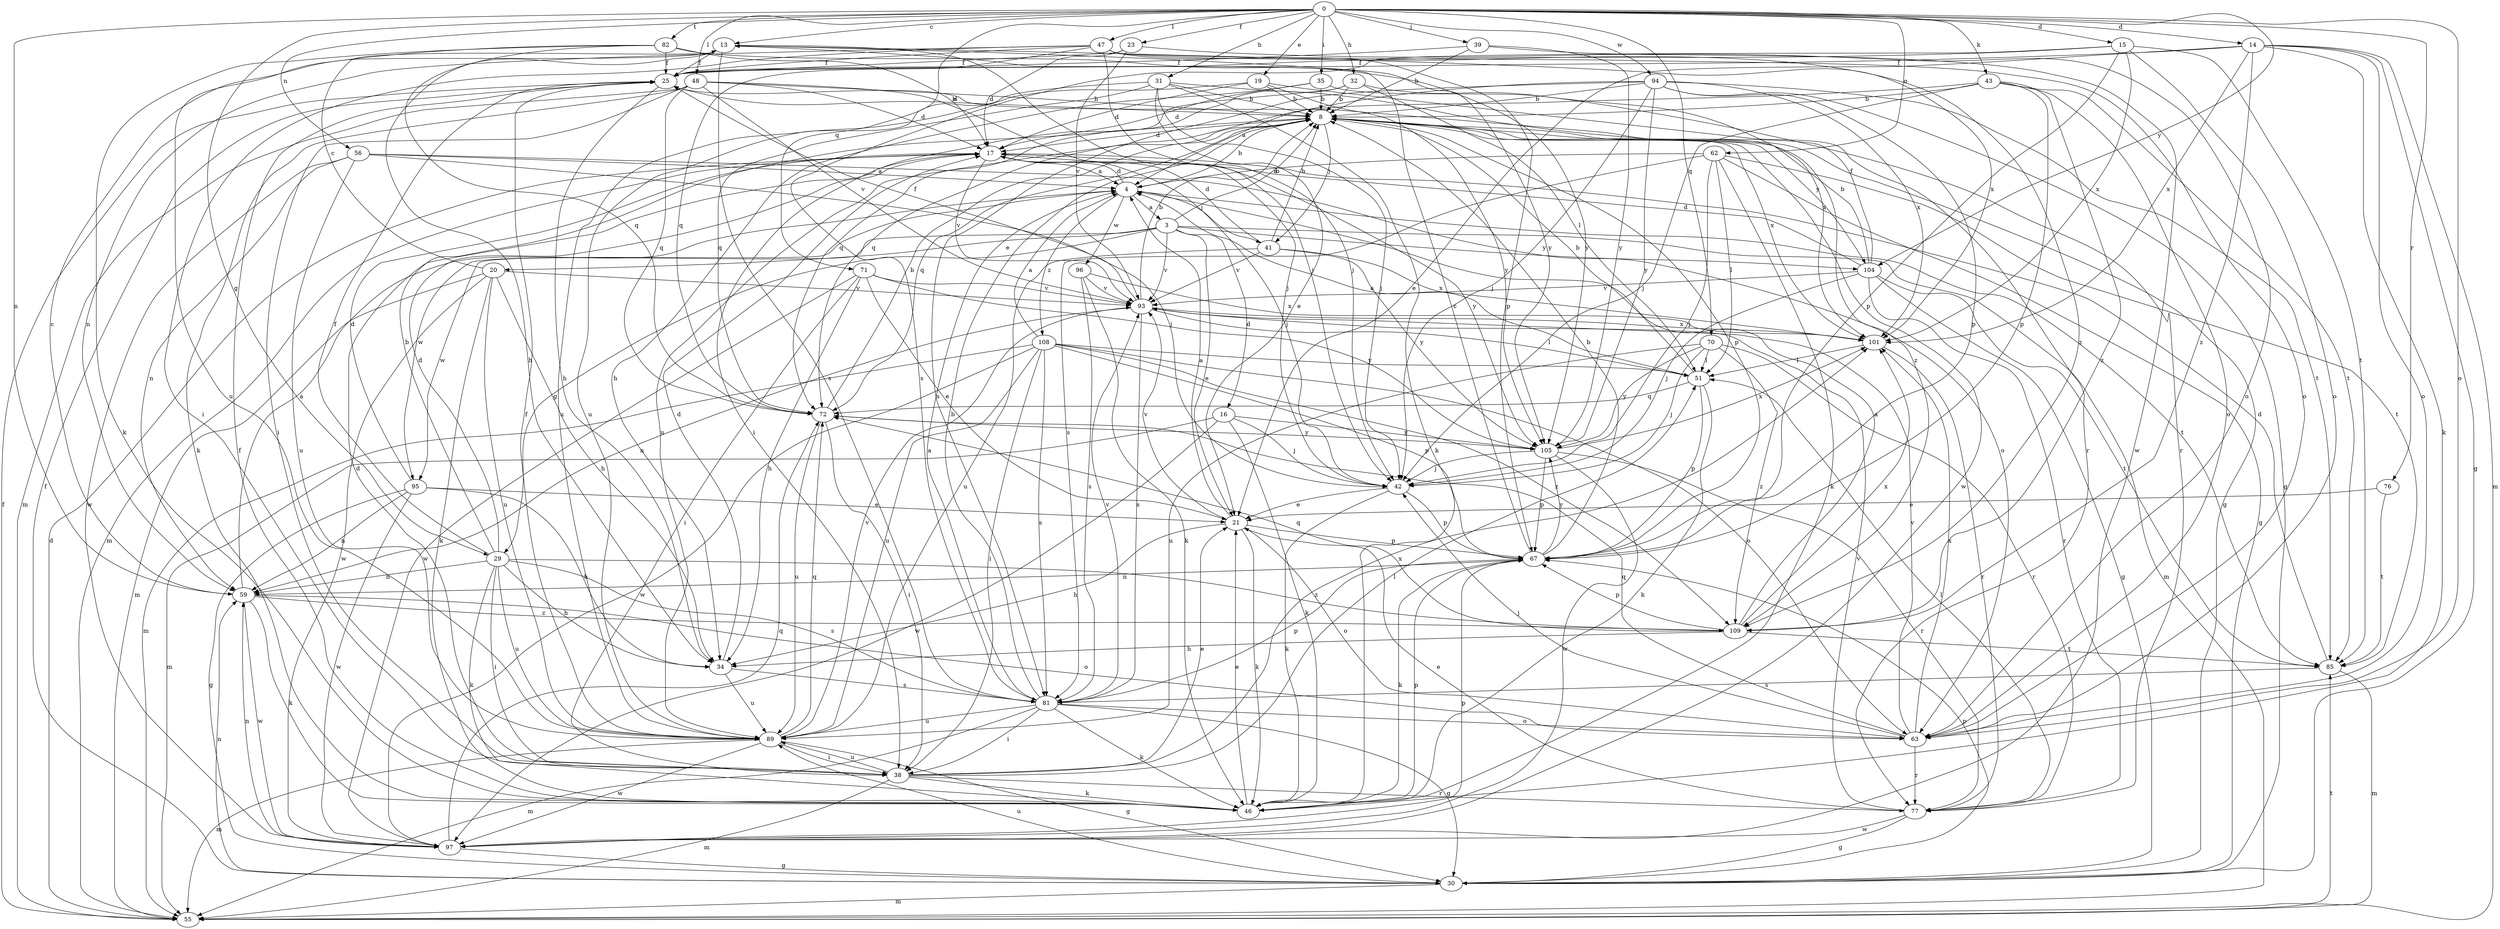 strict digraph  {
0;
3;
4;
8;
13;
14;
15;
16;
17;
19;
20;
21;
23;
25;
29;
30;
31;
32;
34;
35;
38;
39;
41;
42;
43;
46;
47;
48;
51;
55;
56;
59;
62;
63;
67;
70;
71;
72;
76;
77;
81;
82;
85;
89;
93;
94;
95;
96;
97;
101;
104;
105;
108;
109;
0 -> 13  [label=c];
0 -> 14  [label=d];
0 -> 15  [label=d];
0 -> 19  [label=e];
0 -> 23  [label=f];
0 -> 29  [label=g];
0 -> 31  [label=h];
0 -> 32  [label=h];
0 -> 35  [label=i];
0 -> 39  [label=j];
0 -> 43  [label=k];
0 -> 47  [label=l];
0 -> 48  [label=l];
0 -> 56  [label=n];
0 -> 59  [label=n];
0 -> 62  [label=o];
0 -> 63  [label=o];
0 -> 70  [label=q];
0 -> 71  [label=q];
0 -> 76  [label=r];
0 -> 82  [label=t];
0 -> 94  [label=w];
0 -> 104  [label=y];
3 -> 8  [label=b];
3 -> 16  [label=d];
3 -> 20  [label=e];
3 -> 21  [label=e];
3 -> 29  [label=g];
3 -> 55  [label=m];
3 -> 93  [label=v];
3 -> 95  [label=w];
3 -> 104  [label=y];
4 -> 3  [label=a];
4 -> 8  [label=b];
4 -> 17  [label=d];
4 -> 41  [label=j];
4 -> 85  [label=t];
4 -> 95  [label=w];
4 -> 96  [label=w];
4 -> 108  [label=z];
8 -> 17  [label=d];
8 -> 30  [label=g];
8 -> 41  [label=j];
8 -> 67  [label=p];
8 -> 72  [label=q];
8 -> 89  [label=u];
8 -> 97  [label=w];
8 -> 101  [label=x];
8 -> 104  [label=y];
13 -> 25  [label=f];
13 -> 34  [label=h];
13 -> 42  [label=j];
13 -> 81  [label=s];
13 -> 101  [label=x];
13 -> 105  [label=y];
14 -> 21  [label=e];
14 -> 25  [label=f];
14 -> 30  [label=g];
14 -> 46  [label=k];
14 -> 55  [label=m];
14 -> 63  [label=o];
14 -> 101  [label=x];
14 -> 109  [label=z];
15 -> 25  [label=f];
15 -> 63  [label=o];
15 -> 67  [label=p];
15 -> 81  [label=s];
15 -> 85  [label=t];
15 -> 101  [label=x];
16 -> 42  [label=j];
16 -> 46  [label=k];
16 -> 55  [label=m];
16 -> 97  [label=w];
16 -> 105  [label=y];
17 -> 4  [label=a];
17 -> 42  [label=j];
17 -> 55  [label=m];
17 -> 93  [label=v];
17 -> 105  [label=y];
19 -> 8  [label=b];
19 -> 17  [label=d];
19 -> 77  [label=r];
19 -> 89  [label=u];
19 -> 105  [label=y];
20 -> 13  [label=c];
20 -> 34  [label=h];
20 -> 46  [label=k];
20 -> 55  [label=m];
20 -> 89  [label=u];
20 -> 93  [label=v];
20 -> 97  [label=w];
21 -> 4  [label=a];
21 -> 34  [label=h];
21 -> 46  [label=k];
21 -> 63  [label=o];
21 -> 67  [label=p];
21 -> 93  [label=v];
23 -> 17  [label=d];
23 -> 25  [label=f];
23 -> 63  [label=o];
23 -> 93  [label=v];
25 -> 8  [label=b];
25 -> 34  [label=h];
29 -> 8  [label=b];
29 -> 17  [label=d];
29 -> 25  [label=f];
29 -> 34  [label=h];
29 -> 38  [label=i];
29 -> 46  [label=k];
29 -> 59  [label=n];
29 -> 81  [label=s];
29 -> 89  [label=u];
29 -> 109  [label=z];
30 -> 25  [label=f];
30 -> 55  [label=m];
30 -> 59  [label=n];
30 -> 67  [label=p];
30 -> 89  [label=u];
31 -> 8  [label=b];
31 -> 21  [label=e];
31 -> 42  [label=j];
31 -> 46  [label=k];
31 -> 72  [label=q];
31 -> 89  [label=u];
31 -> 109  [label=z];
32 -> 8  [label=b];
32 -> 38  [label=i];
32 -> 51  [label=l];
32 -> 72  [label=q];
32 -> 101  [label=x];
34 -> 17  [label=d];
34 -> 81  [label=s];
34 -> 89  [label=u];
35 -> 8  [label=b];
35 -> 17  [label=d];
35 -> 34  [label=h];
35 -> 77  [label=r];
38 -> 17  [label=d];
38 -> 21  [label=e];
38 -> 46  [label=k];
38 -> 51  [label=l];
38 -> 55  [label=m];
38 -> 77  [label=r];
38 -> 89  [label=u];
38 -> 101  [label=x];
39 -> 8  [label=b];
39 -> 25  [label=f];
39 -> 97  [label=w];
39 -> 105  [label=y];
41 -> 8  [label=b];
41 -> 17  [label=d];
41 -> 89  [label=u];
41 -> 93  [label=v];
41 -> 101  [label=x];
41 -> 105  [label=y];
42 -> 21  [label=e];
42 -> 46  [label=k];
42 -> 67  [label=p];
43 -> 8  [label=b];
43 -> 42  [label=j];
43 -> 63  [label=o];
43 -> 67  [label=p];
43 -> 72  [label=q];
43 -> 85  [label=t];
43 -> 109  [label=z];
46 -> 21  [label=e];
46 -> 25  [label=f];
46 -> 67  [label=p];
47 -> 25  [label=f];
47 -> 38  [label=i];
47 -> 42  [label=j];
47 -> 59  [label=n];
47 -> 63  [label=o];
47 -> 67  [label=p];
47 -> 72  [label=q];
47 -> 109  [label=z];
48 -> 8  [label=b];
48 -> 17  [label=d];
48 -> 38  [label=i];
48 -> 42  [label=j];
48 -> 46  [label=k];
48 -> 55  [label=m];
48 -> 72  [label=q];
48 -> 93  [label=v];
51 -> 4  [label=a];
51 -> 8  [label=b];
51 -> 46  [label=k];
51 -> 67  [label=p];
51 -> 72  [label=q];
55 -> 17  [label=d];
55 -> 25  [label=f];
55 -> 85  [label=t];
56 -> 4  [label=a];
56 -> 42  [label=j];
56 -> 59  [label=n];
56 -> 63  [label=o];
56 -> 89  [label=u];
56 -> 97  [label=w];
59 -> 4  [label=a];
59 -> 13  [label=c];
59 -> 46  [label=k];
59 -> 63  [label=o];
59 -> 97  [label=w];
59 -> 109  [label=z];
62 -> 4  [label=a];
62 -> 30  [label=g];
62 -> 42  [label=j];
62 -> 46  [label=k];
62 -> 51  [label=l];
62 -> 81  [label=s];
62 -> 85  [label=t];
63 -> 42  [label=j];
63 -> 72  [label=q];
63 -> 77  [label=r];
63 -> 93  [label=v];
63 -> 101  [label=x];
67 -> 8  [label=b];
67 -> 13  [label=c];
67 -> 46  [label=k];
67 -> 59  [label=n];
67 -> 105  [label=y];
70 -> 42  [label=j];
70 -> 51  [label=l];
70 -> 77  [label=r];
70 -> 89  [label=u];
70 -> 105  [label=y];
70 -> 109  [label=z];
71 -> 21  [label=e];
71 -> 34  [label=h];
71 -> 38  [label=i];
71 -> 93  [label=v];
71 -> 97  [label=w];
71 -> 105  [label=y];
72 -> 8  [label=b];
72 -> 38  [label=i];
72 -> 89  [label=u];
72 -> 105  [label=y];
76 -> 21  [label=e];
76 -> 85  [label=t];
77 -> 21  [label=e];
77 -> 30  [label=g];
77 -> 51  [label=l];
77 -> 93  [label=v];
77 -> 97  [label=w];
81 -> 4  [label=a];
81 -> 8  [label=b];
81 -> 30  [label=g];
81 -> 38  [label=i];
81 -> 46  [label=k];
81 -> 55  [label=m];
81 -> 63  [label=o];
81 -> 67  [label=p];
81 -> 89  [label=u];
81 -> 93  [label=v];
82 -> 17  [label=d];
82 -> 25  [label=f];
82 -> 46  [label=k];
82 -> 72  [label=q];
82 -> 89  [label=u];
82 -> 105  [label=y];
85 -> 17  [label=d];
85 -> 55  [label=m];
85 -> 81  [label=s];
89 -> 25  [label=f];
89 -> 30  [label=g];
89 -> 38  [label=i];
89 -> 55  [label=m];
89 -> 72  [label=q];
89 -> 93  [label=v];
89 -> 97  [label=w];
93 -> 8  [label=b];
93 -> 25  [label=f];
93 -> 51  [label=l];
93 -> 59  [label=n];
93 -> 81  [label=s];
93 -> 101  [label=x];
94 -> 4  [label=a];
94 -> 8  [label=b];
94 -> 30  [label=g];
94 -> 42  [label=j];
94 -> 67  [label=p];
94 -> 81  [label=s];
94 -> 85  [label=t];
94 -> 101  [label=x];
94 -> 105  [label=y];
95 -> 17  [label=d];
95 -> 21  [label=e];
95 -> 30  [label=g];
95 -> 34  [label=h];
95 -> 59  [label=n];
95 -> 97  [label=w];
96 -> 46  [label=k];
96 -> 81  [label=s];
96 -> 93  [label=v];
96 -> 101  [label=x];
97 -> 30  [label=g];
97 -> 59  [label=n];
97 -> 67  [label=p];
97 -> 72  [label=q];
101 -> 51  [label=l];
101 -> 77  [label=r];
104 -> 8  [label=b];
104 -> 17  [label=d];
104 -> 25  [label=f];
104 -> 30  [label=g];
104 -> 42  [label=j];
104 -> 77  [label=r];
104 -> 85  [label=t];
104 -> 93  [label=v];
105 -> 42  [label=j];
105 -> 67  [label=p];
105 -> 77  [label=r];
105 -> 97  [label=w];
105 -> 101  [label=x];
108 -> 4  [label=a];
108 -> 38  [label=i];
108 -> 51  [label=l];
108 -> 55  [label=m];
108 -> 63  [label=o];
108 -> 67  [label=p];
108 -> 81  [label=s];
108 -> 89  [label=u];
108 -> 97  [label=w];
108 -> 109  [label=z];
109 -> 4  [label=a];
109 -> 34  [label=h];
109 -> 67  [label=p];
109 -> 72  [label=q];
109 -> 85  [label=t];
109 -> 101  [label=x];
}
